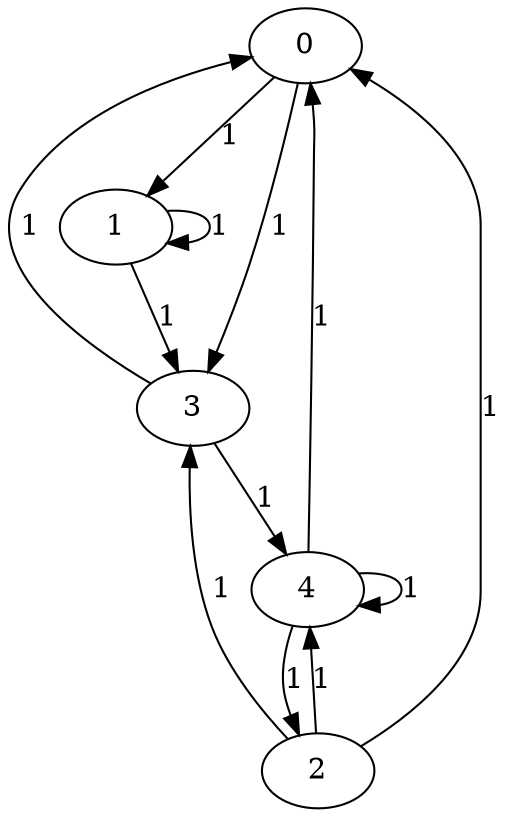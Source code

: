 digraph MyGraph {
  0 -> 1 [label=1; weight=1;];
  0 -> 3 [label=1; weight=1;];
  1 -> 1 [label=1; weight=1;];
  1 -> 3 [label=1; weight=1;];
  2 -> 0 [label=1; weight=1;];
  2 -> 3 [label=1; weight=1;];
  2 -> 4 [label=1; weight=1;];
  3 -> 0 [label=1; weight=1;];
  3 -> 4 [label=1; weight=1;];
  4 -> 0 [label=1; weight=1;];
  4 -> 2 [label=1; weight=1;];
  4 -> 4 [label=1; weight=1;];
}
